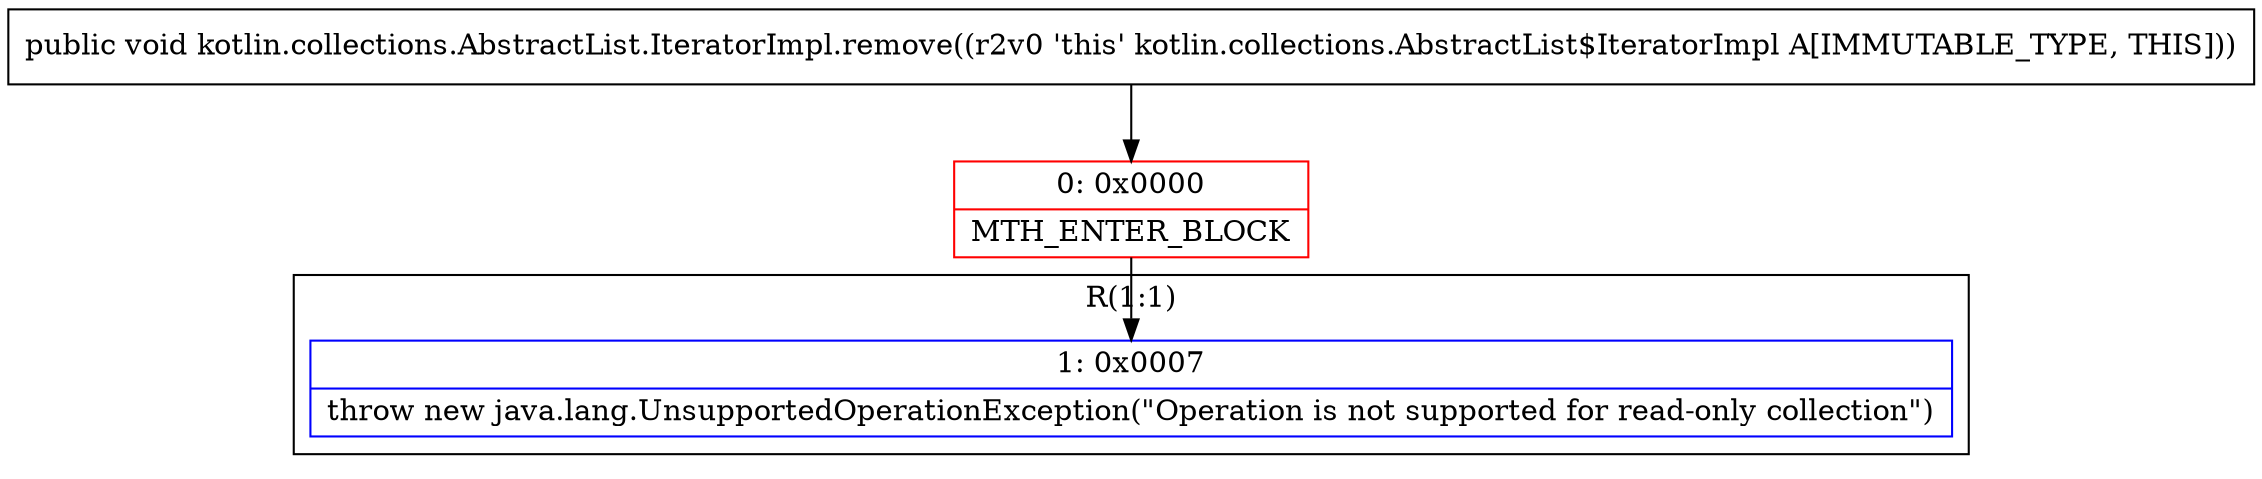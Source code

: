 digraph "CFG forkotlin.collections.AbstractList.IteratorImpl.remove()V" {
subgraph cluster_Region_1787545377 {
label = "R(1:1)";
node [shape=record,color=blue];
Node_1 [shape=record,label="{1\:\ 0x0007|throw new java.lang.UnsupportedOperationException(\"Operation is not supported for read\-only collection\")\l}"];
}
Node_0 [shape=record,color=red,label="{0\:\ 0x0000|MTH_ENTER_BLOCK\l}"];
MethodNode[shape=record,label="{public void kotlin.collections.AbstractList.IteratorImpl.remove((r2v0 'this' kotlin.collections.AbstractList$IteratorImpl A[IMMUTABLE_TYPE, THIS])) }"];
MethodNode -> Node_0;
Node_0 -> Node_1;
}

